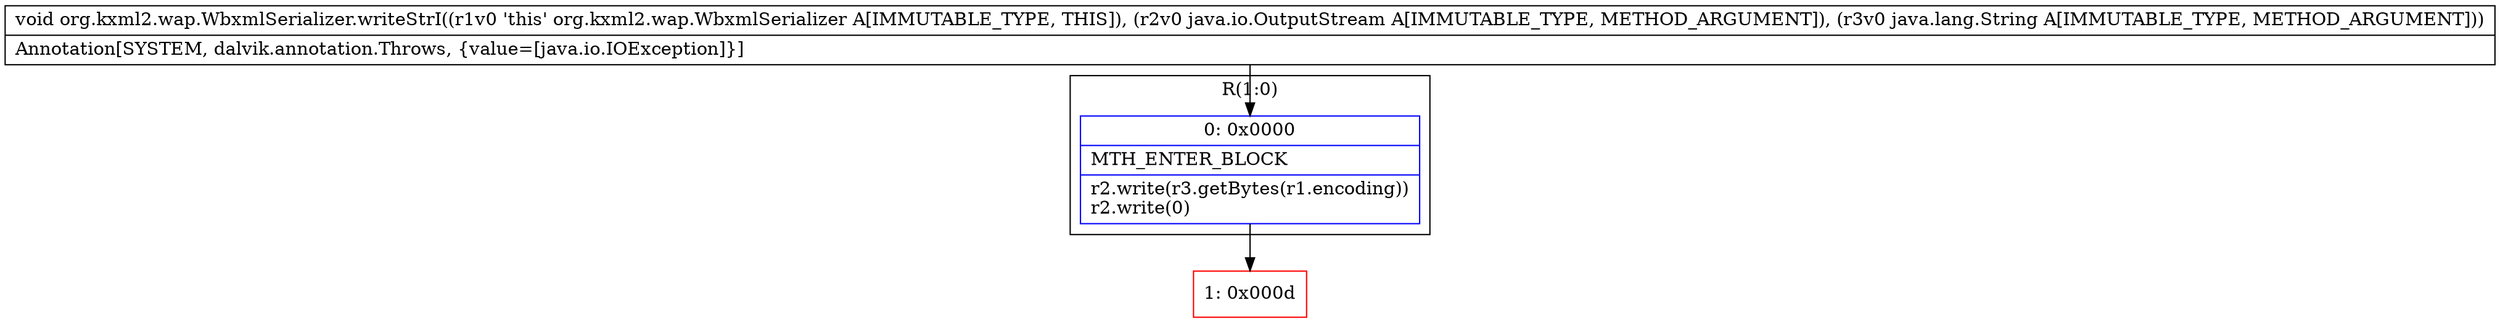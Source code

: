digraph "CFG fororg.kxml2.wap.WbxmlSerializer.writeStrI(Ljava\/io\/OutputStream;Ljava\/lang\/String;)V" {
subgraph cluster_Region_1414204974 {
label = "R(1:0)";
node [shape=record,color=blue];
Node_0 [shape=record,label="{0\:\ 0x0000|MTH_ENTER_BLOCK\l|r2.write(r3.getBytes(r1.encoding))\lr2.write(0)\l}"];
}
Node_1 [shape=record,color=red,label="{1\:\ 0x000d}"];
MethodNode[shape=record,label="{void org.kxml2.wap.WbxmlSerializer.writeStrI((r1v0 'this' org.kxml2.wap.WbxmlSerializer A[IMMUTABLE_TYPE, THIS]), (r2v0 java.io.OutputStream A[IMMUTABLE_TYPE, METHOD_ARGUMENT]), (r3v0 java.lang.String A[IMMUTABLE_TYPE, METHOD_ARGUMENT]))  | Annotation[SYSTEM, dalvik.annotation.Throws, \{value=[java.io.IOException]\}]\l}"];
MethodNode -> Node_0;
Node_0 -> Node_1;
}

